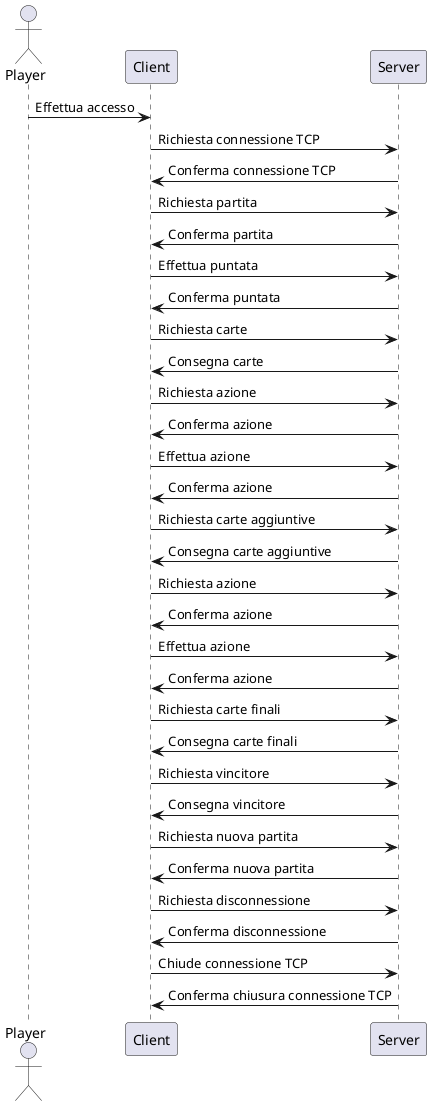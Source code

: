@startuml SequenceDiagram Poker
actor Player
participant Client
participant Server

Player -> Client: Effettua accesso
Client -> Server: Richiesta connessione TCP
Server -> Client: Conferma connessione TCP
Client -> Server: Richiesta partita
Server -> Client: Conferma partita
Client -> Server: Effettua puntata
Server -> Client: Conferma puntata
Client -> Server: Richiesta carte
Server -> Client: Consegna carte
Client -> Server: Richiesta azione
Server -> Client: Conferma azione
Client -> Server: Effettua azione
Server -> Client: Conferma azione
Client -> Server: Richiesta carte aggiuntive
Server -> Client: Consegna carte aggiuntive
Client -> Server: Richiesta azione
Server -> Client: Conferma azione
Client -> Server: Effettua azione
Server -> Client: Conferma azione
Client -> Server: Richiesta carte finali
Server -> Client: Consegna carte finali
Client -> Server: Richiesta vincitore
Server -> Client: Consegna vincitore
Client -> Server: Richiesta nuova partita
Server -> Client: Conferma nuova partita
Client -> Server: Richiesta disconnessione
Server -> Client: Conferma disconnessione
Client -> Server: Chiude connessione TCP
Server -> Client: Conferma chiusura connessione TCP
@enduml
